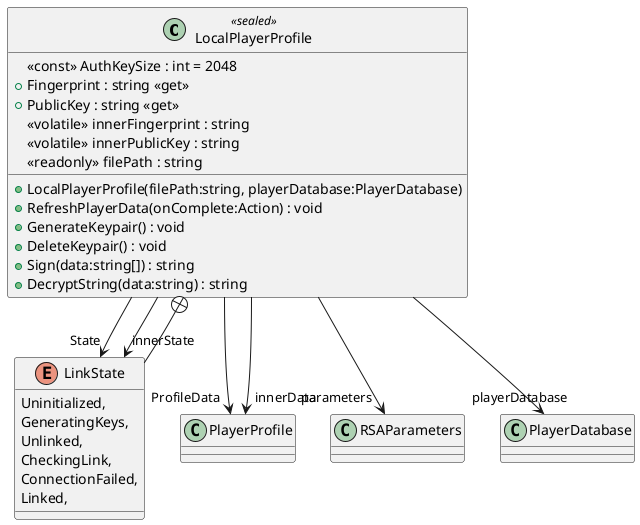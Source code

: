 @startuml
class LocalPlayerProfile <<sealed>> {
    <<const>> AuthKeySize : int = 2048
    + Fingerprint : string <<get>>
    + PublicKey : string <<get>>
    <<volatile>> innerFingerprint : string
    <<volatile>> innerPublicKey : string
    <<readonly>> filePath : string
    + LocalPlayerProfile(filePath:string, playerDatabase:PlayerDatabase)
    + RefreshPlayerData(onComplete:Action) : void
    + GenerateKeypair() : void
    + DeleteKeypair() : void
    + Sign(data:string[]) : string
    + DecryptString(data:string) : string
}
enum LinkState {
    Uninitialized,
    GeneratingKeys,
    Unlinked,
    CheckingLink,
    ConnectionFailed,
    Linked,
}
LocalPlayerProfile --> "State" LinkState
LocalPlayerProfile --> "ProfileData" PlayerProfile
LocalPlayerProfile --> "innerState" LinkState
LocalPlayerProfile --> "innerData" PlayerProfile
LocalPlayerProfile --> "parameters" RSAParameters
LocalPlayerProfile --> "playerDatabase" PlayerDatabase
LocalPlayerProfile +-- LinkState
@enduml
